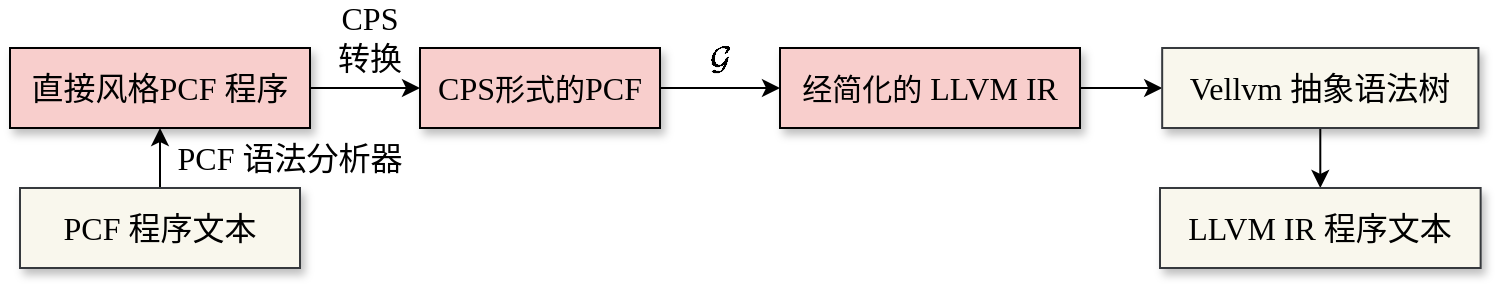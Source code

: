 <mxfile version="22.1.17" type="github">
  <diagram name="第 1 页" id="PXfHAhuwPPVOCS7AmbtA">
    <mxGraphModel dx="1052" dy="625" grid="1" gridSize="10" guides="1" tooltips="1" connect="1" arrows="1" fold="1" page="1" pageScale="1" pageWidth="827" pageHeight="1169" math="1" shadow="0">
      <root>
        <mxCell id="0" />
        <mxCell id="1" parent="0" />
        <mxCell id="DeVGB9vCG-_bBcQZw2zM-1" value="" style="edgeStyle=orthogonalEdgeStyle;rounded=0;orthogonalLoop=1;jettySize=auto;html=1;fillColor=#f8cecc;strokeColor=#000000;" edge="1" parent="1" source="DeVGB9vCG-_bBcQZw2zM-2" target="DeVGB9vCG-_bBcQZw2zM-4">
          <mxGeometry relative="1" as="geometry" />
        </mxCell>
        <mxCell id="DeVGB9vCG-_bBcQZw2zM-2" value="&lt;span style=&quot;color: rgb(0, 0, 0); font-family: &amp;quot;Times New Roman&amp;quot;; font-size: 16px; font-style: normal; font-variant-ligatures: normal; font-variant-caps: normal; font-weight: 400; letter-spacing: normal; orphans: 2; text-align: center; text-indent: 0px; text-transform: none; widows: 2; word-spacing: 0px; -webkit-text-stroke-width: 0px; text-decoration-thickness: initial; text-decoration-style: initial; text-decoration-color: initial; float: none; display: inline !important;&quot;&gt;CPS&lt;/span&gt;&lt;span style=&quot;color: rgb(0, 0, 0); font-family: &amp;quot;Times New Roman&amp;quot;; font-style: normal; font-variant-ligatures: normal; font-variant-caps: normal; font-weight: 400; letter-spacing: normal; orphans: 2; text-align: center; text-indent: 0px; text-transform: none; widows: 2; word-spacing: 0px; -webkit-text-stroke-width: 0px; text-decoration-thickness: initial; text-decoration-style: initial; text-decoration-color: initial; float: none; display: inline !important;&quot;&gt;&lt;font style=&quot;font-size: 15px;&quot;&gt;形式的&lt;/font&gt;&lt;/span&gt;&lt;span style=&quot;color: rgb(0, 0, 0); font-family: &amp;quot;Times New Roman&amp;quot;; font-size: 16px; font-style: normal; font-variant-ligatures: normal; font-variant-caps: normal; font-weight: 400; letter-spacing: normal; orphans: 2; text-align: center; text-indent: 0px; text-transform: none; widows: 2; word-spacing: 0px; -webkit-text-stroke-width: 0px; text-decoration-thickness: initial; text-decoration-style: initial; text-decoration-color: initial; float: none; display: inline !important;&quot;&gt;PCF&lt;/span&gt;" style="rounded=0;whiteSpace=wrap;html=1;shadow=1;fillColor=#f8cecc;strokeColor=#000000;labelBackgroundColor=none;" vertex="1" parent="1">
          <mxGeometry x="255" y="160" width="120" height="40" as="geometry" />
        </mxCell>
        <mxCell id="DeVGB9vCG-_bBcQZw2zM-3" value="" style="edgeStyle=orthogonalEdgeStyle;rounded=0;orthogonalLoop=1;jettySize=auto;html=1;" edge="1" parent="1" source="DeVGB9vCG-_bBcQZw2zM-4" target="DeVGB9vCG-_bBcQZw2zM-13">
          <mxGeometry relative="1" as="geometry" />
        </mxCell>
        <mxCell id="DeVGB9vCG-_bBcQZw2zM-4" value="&lt;font face=&quot;Times New Roman&quot;&gt;&lt;font style=&quot;font-size: 15px;&quot;&gt;经简化的&lt;/font&gt;&lt;span style=&quot;font-size: 16px;&quot;&gt; LLVM IR&lt;/span&gt;&lt;/font&gt;" style="rounded=0;whiteSpace=wrap;html=1;shadow=1;fillColor=#f8cecc;strokeColor=#000000;labelBackgroundColor=none;" vertex="1" parent="1">
          <mxGeometry x="435" y="160" width="150" height="40" as="geometry" />
        </mxCell>
        <mxCell id="DeVGB9vCG-_bBcQZw2zM-5" value="&lt;font style=&quot;font-size: 16px;&quot; face=&quot;Times New Roman&quot;&gt;$$\mathcal{G}$$&lt;/font&gt;" style="text;html=1;strokeColor=none;fillColor=none;align=center;verticalAlign=middle;whiteSpace=wrap;rounded=0;fontColor=default;" vertex="1" parent="1">
          <mxGeometry x="370" y="150" width="70" height="30" as="geometry" />
        </mxCell>
        <mxCell id="DeVGB9vCG-_bBcQZw2zM-6" value="" style="edgeStyle=orthogonalEdgeStyle;rounded=0;orthogonalLoop=1;jettySize=auto;html=1;fillColor=#f8cecc;strokeColor=#000000;shadow=0;strokeWidth=1;fontColor=default;" edge="1" parent="1" source="DeVGB9vCG-_bBcQZw2zM-7">
          <mxGeometry relative="1" as="geometry">
            <mxPoint x="255" y="180" as="targetPoint" />
          </mxGeometry>
        </mxCell>
        <mxCell id="DeVGB9vCG-_bBcQZw2zM-7" value="直接风格PCF 程序" style="rounded=0;whiteSpace=wrap;html=1;labelBackgroundColor=none;fontFamily=Times New Roman;fontSize=16;shadow=1;fillColor=#f8cecc;strokeColor=#000000;" vertex="1" parent="1">
          <mxGeometry x="50" y="160" width="150" height="40" as="geometry" />
        </mxCell>
        <mxCell id="DeVGB9vCG-_bBcQZw2zM-8" value="" style="edgeStyle=orthogonalEdgeStyle;rounded=0;orthogonalLoop=1;jettySize=auto;html=1;" edge="1" parent="1" source="DeVGB9vCG-_bBcQZw2zM-9" target="DeVGB9vCG-_bBcQZw2zM-7">
          <mxGeometry relative="1" as="geometry" />
        </mxCell>
        <mxCell id="DeVGB9vCG-_bBcQZw2zM-9" value="PCF 程序文本" style="rounded=0;whiteSpace=wrap;html=1;labelBackgroundColor=none;fontFamily=Times New Roman;fontSize=16;shadow=1;fillColor=#f9f7ed;strokeColor=#36393d;" vertex="1" parent="1">
          <mxGeometry x="55" y="230" width="140" height="40" as="geometry" />
        </mxCell>
        <mxCell id="DeVGB9vCG-_bBcQZw2zM-10" value="PCF 语法分析器" style="text;html=1;strokeColor=none;fillColor=none;align=center;verticalAlign=middle;whiteSpace=wrap;rounded=0;fontSize=16;fontFamily=Times New Roman;fontColor=#000000;" vertex="1" parent="1">
          <mxGeometry x="130" y="200" width="120" height="30" as="geometry" />
        </mxCell>
        <mxCell id="DeVGB9vCG-_bBcQZw2zM-11" value="&lt;font&gt;CPS &lt;br&gt;转换&lt;/font&gt;" style="text;html=1;strokeColor=none;fillColor=none;align=center;verticalAlign=middle;whiteSpace=wrap;rounded=0;fontSize=16;fontFamily=Times New Roman;fontColor=default;" vertex="1" parent="1">
          <mxGeometry x="185" y="140" width="90" height="30" as="geometry" />
        </mxCell>
        <mxCell id="DeVGB9vCG-_bBcQZw2zM-12" value="" style="edgeStyle=orthogonalEdgeStyle;rounded=0;orthogonalLoop=1;jettySize=auto;html=1;" edge="1" parent="1" source="DeVGB9vCG-_bBcQZw2zM-13" target="DeVGB9vCG-_bBcQZw2zM-14">
          <mxGeometry relative="1" as="geometry" />
        </mxCell>
        <mxCell id="DeVGB9vCG-_bBcQZw2zM-13" value="Vellvm 抽象语法树" style="rounded=0;whiteSpace=wrap;html=1;labelBackgroundColor=none;fontFamily=Times New Roman;fontSize=16;shadow=1;fillColor=#f9f7ed;strokeColor=#36393d;" vertex="1" parent="1">
          <mxGeometry x="626.09" y="160" width="158.12" height="40" as="geometry" />
        </mxCell>
        <mxCell id="DeVGB9vCG-_bBcQZw2zM-14" value="LLVM IR 程序文本" style="rounded=0;whiteSpace=wrap;html=1;labelBackgroundColor=none;fontFamily=Times New Roman;fontSize=16;shadow=1;fillColor=#f9f7ed;strokeColor=#36393d;" vertex="1" parent="1">
          <mxGeometry x="625" y="230" width="160.32" height="40" as="geometry" />
        </mxCell>
      </root>
    </mxGraphModel>
  </diagram>
</mxfile>
